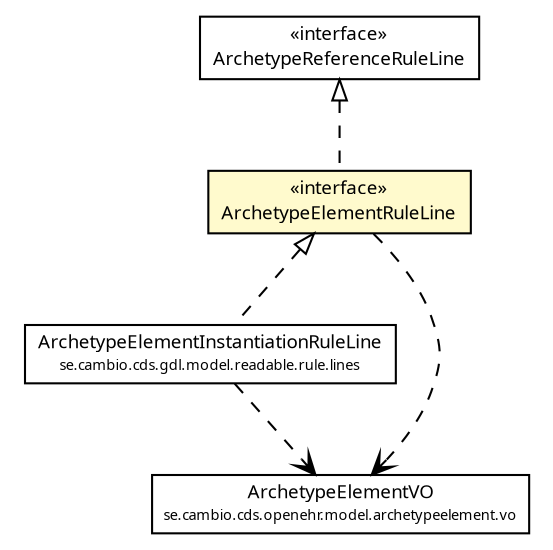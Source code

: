 #!/usr/local/bin/dot
#
# Class diagram 
# Generated by UMLGraph version R5_6 (http://www.umlgraph.org/)
#

digraph G {
	edge [fontname="Trebuchet MS",fontsize=10,labelfontname="Trebuchet MS",labelfontsize=10];
	node [fontname="Trebuchet MS",fontsize=10,shape=plaintext];
	nodesep=0.25;
	ranksep=0.5;
	// se.cambio.cds.gdl.model.readable.rule.lines.ArchetypeElementInstantiationRuleLine
	c78179 [label=<<table title="se.cambio.cds.gdl.model.readable.rule.lines.ArchetypeElementInstantiationRuleLine" border="0" cellborder="1" cellspacing="0" cellpadding="2" port="p" href="../ArchetypeElementInstantiationRuleLine.html">
		<tr><td><table border="0" cellspacing="0" cellpadding="1">
<tr><td align="center" balign="center"><font face="Trebuchet MS"> ArchetypeElementInstantiationRuleLine </font></td></tr>
<tr><td align="center" balign="center"><font face="Trebuchet MS" point-size="7.0"> se.cambio.cds.gdl.model.readable.rule.lines </font></td></tr>
		</table></td></tr>
		</table>>, URL="../ArchetypeElementInstantiationRuleLine.html", fontname="Trebuchet MS", fontcolor="black", fontsize=9.0];
	// se.cambio.cds.gdl.model.readable.rule.lines.interfaces.ArchetypeReferenceRuleLine
	c78205 [label=<<table title="se.cambio.cds.gdl.model.readable.rule.lines.interfaces.ArchetypeReferenceRuleLine" border="0" cellborder="1" cellspacing="0" cellpadding="2" port="p" href="./ArchetypeReferenceRuleLine.html">
		<tr><td><table border="0" cellspacing="0" cellpadding="1">
<tr><td align="center" balign="center"> &#171;interface&#187; </td></tr>
<tr><td align="center" balign="center"><font face="Trebuchet MS"> ArchetypeReferenceRuleLine </font></td></tr>
		</table></td></tr>
		</table>>, URL="./ArchetypeReferenceRuleLine.html", fontname="Trebuchet MS", fontcolor="black", fontsize=9.0];
	// se.cambio.cds.gdl.model.readable.rule.lines.interfaces.ArchetypeElementRuleLine
	c78206 [label=<<table title="se.cambio.cds.gdl.model.readable.rule.lines.interfaces.ArchetypeElementRuleLine" border="0" cellborder="1" cellspacing="0" cellpadding="2" port="p" bgcolor="lemonChiffon" href="./ArchetypeElementRuleLine.html">
		<tr><td><table border="0" cellspacing="0" cellpadding="1">
<tr><td align="center" balign="center"> &#171;interface&#187; </td></tr>
<tr><td align="center" balign="center"><font face="Trebuchet MS"> ArchetypeElementRuleLine </font></td></tr>
		</table></td></tr>
		</table>>, URL="./ArchetypeElementRuleLine.html", fontname="Trebuchet MS", fontcolor="black", fontsize=9.0];
	// se.cambio.cds.openehr.model.archetypeelement.vo.ArchetypeElementVO
	c78213 [label=<<table title="se.cambio.cds.openehr.model.archetypeelement.vo.ArchetypeElementVO" border="0" cellborder="1" cellspacing="0" cellpadding="2" port="p" href="../../../../../../openehr/model/archetypeelement/vo/ArchetypeElementVO.html">
		<tr><td><table border="0" cellspacing="0" cellpadding="1">
<tr><td align="center" balign="center"><font face="Trebuchet MS"> ArchetypeElementVO </font></td></tr>
<tr><td align="center" balign="center"><font face="Trebuchet MS" point-size="7.0"> se.cambio.cds.openehr.model.archetypeelement.vo </font></td></tr>
		</table></td></tr>
		</table>>, URL="../../../../../../openehr/model/archetypeelement/vo/ArchetypeElementVO.html", fontname="Trebuchet MS", fontcolor="black", fontsize=9.0];
	//se.cambio.cds.gdl.model.readable.rule.lines.ArchetypeElementInstantiationRuleLine implements se.cambio.cds.gdl.model.readable.rule.lines.interfaces.ArchetypeElementRuleLine
	c78206:p -> c78179:p [dir=back,arrowtail=empty,style=dashed];
	//se.cambio.cds.gdl.model.readable.rule.lines.interfaces.ArchetypeElementRuleLine implements se.cambio.cds.gdl.model.readable.rule.lines.interfaces.ArchetypeReferenceRuleLine
	c78205:p -> c78206:p [dir=back,arrowtail=empty,style=dashed];
	// se.cambio.cds.gdl.model.readable.rule.lines.ArchetypeElementInstantiationRuleLine DEPEND se.cambio.cds.openehr.model.archetypeelement.vo.ArchetypeElementVO
	c78179:p -> c78213:p [taillabel="", label="", headlabel="", fontname="Trebuchet MS", fontcolor="black", fontsize=10.0, color="black", arrowhead=open, style=dashed];
	// se.cambio.cds.gdl.model.readable.rule.lines.interfaces.ArchetypeElementRuleLine DEPEND se.cambio.cds.openehr.model.archetypeelement.vo.ArchetypeElementVO
	c78206:p -> c78213:p [taillabel="", label="", headlabel="", fontname="Trebuchet MS", fontcolor="black", fontsize=10.0, color="black", arrowhead=open, style=dashed];
}

